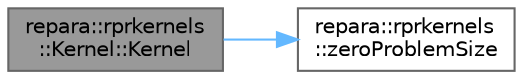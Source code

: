 digraph "repara::rprkernels::Kernel::Kernel"
{
 // LATEX_PDF_SIZE
  bgcolor="transparent";
  edge [fontname=Helvetica,fontsize=10,labelfontname=Helvetica,labelfontsize=10];
  node [fontname=Helvetica,fontsize=10,shape=box,height=0.2,width=0.4];
  rankdir="LR";
  Node1 [id="Node000001",label="repara::rprkernels\l::Kernel::Kernel",height=0.2,width=0.4,color="gray40", fillcolor="grey60", style="filled", fontcolor="black",tooltip="REPARA kernel constructor for implementing stand-alone kernels."];
  Node1 -> Node2 [id="edge1_Node000001_Node000002",color="steelblue1",style="solid",tooltip=" "];
  Node2 [id="Node000002",label="repara::rprkernels\l::zeroProblemSize",height=0.2,width=0.4,color="grey40", fillcolor="white", style="filled",URL="$namespacerepara_1_1rprkernels.html#a4866079c15027972dacf85b46495c884",tooltip=" "];
}
